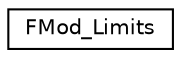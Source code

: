 digraph G
{
  edge [fontname="Helvetica",fontsize="10",labelfontname="Helvetica",labelfontsize="10"];
  node [fontname="Helvetica",fontsize="10",shape=record];
  rankdir=LR;
  Node1 [label="FMod_Limits",height=0.2,width=0.4,color="black", fillcolor="white", style="filled",URL="$d5/ded/structFMod__Limits.html"];
}
